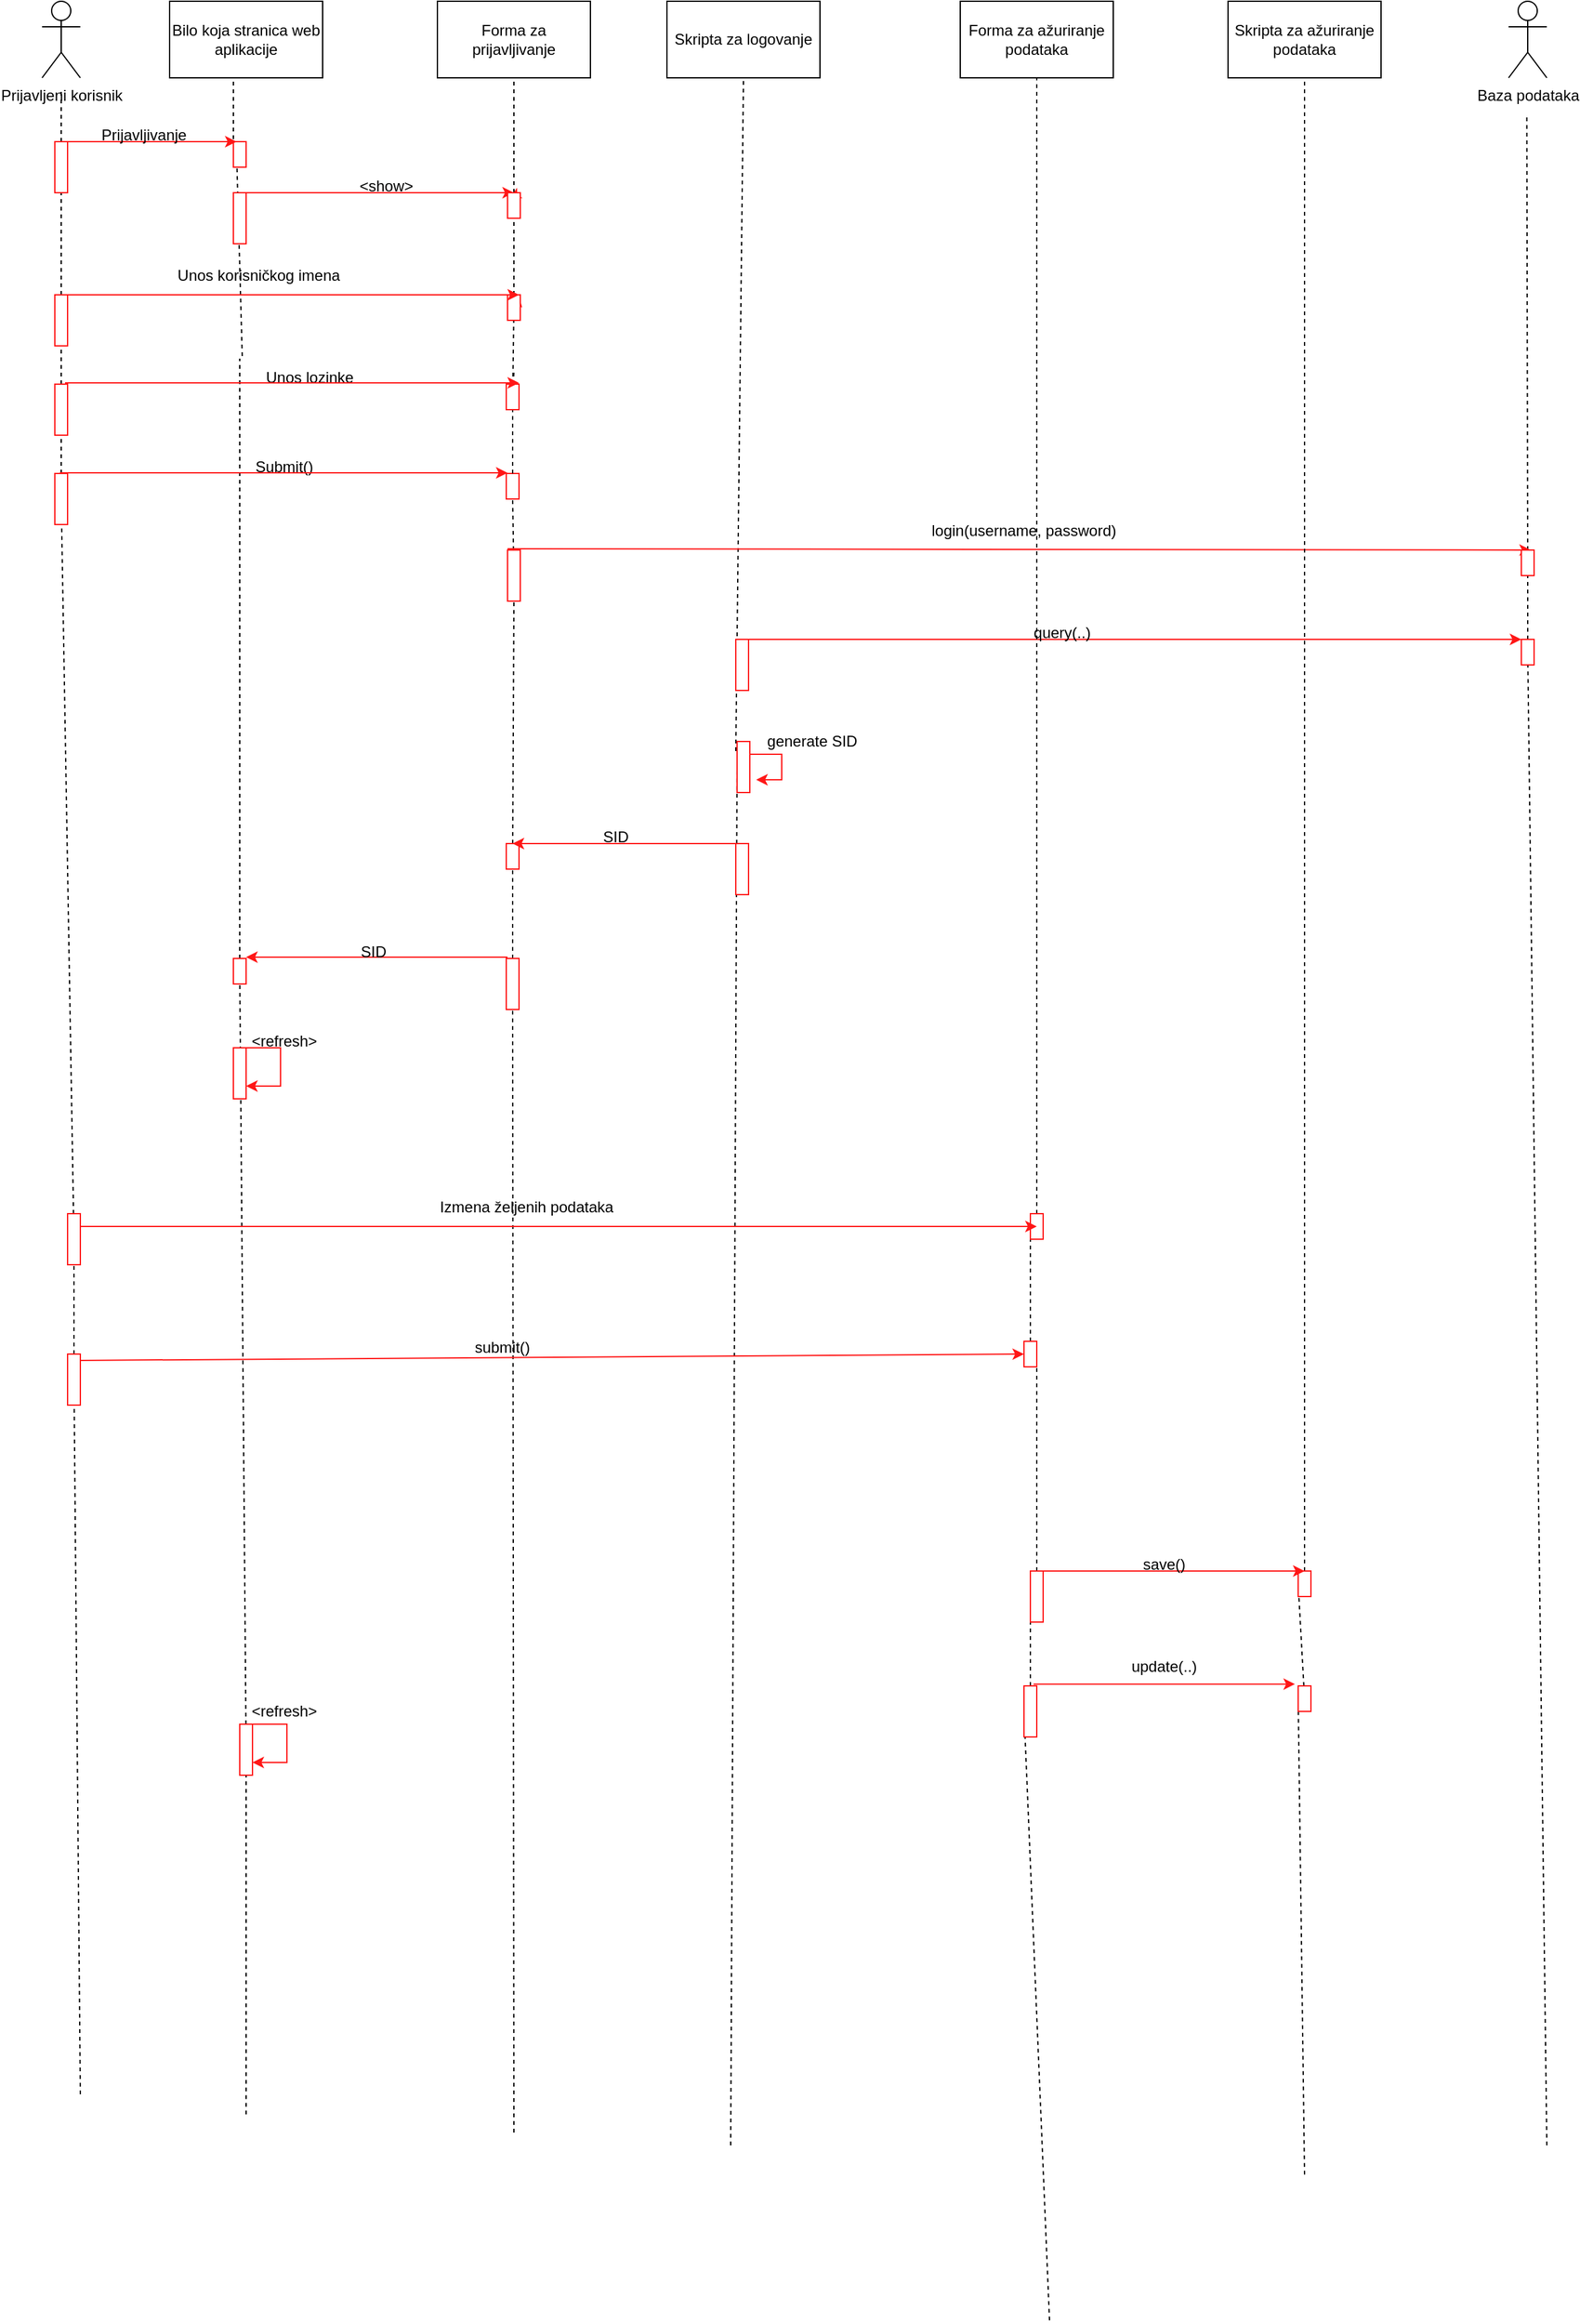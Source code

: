 <mxfile version="22.1.3" type="device" pages="2">
  <diagram name="Page-1" id="8OjxHoiy13hl8W42oV4d">
    <mxGraphModel dx="3330" dy="1280" grid="1" gridSize="10" guides="1" tooltips="1" connect="1" arrows="1" fold="1" page="1" pageScale="1" pageWidth="827" pageHeight="1169" math="0" shadow="0">
      <root>
        <mxCell id="0" />
        <mxCell id="1" parent="0" />
        <mxCell id="h7-JMp7rUtSv94RqNVS6-1" value="Prijavljeni korisnik&lt;br&gt;" style="shape=umlActor;verticalLabelPosition=bottom;verticalAlign=top;html=1;outlineConnect=0;" parent="1" vertex="1">
          <mxGeometry x="850" y="40" width="30" height="60" as="geometry" />
        </mxCell>
        <mxCell id="_oATwqAIxqEpcUHxz-gz-1" value="Bilo koja stranica web aplikacije" style="rounded=0;whiteSpace=wrap;html=1;" parent="1" vertex="1">
          <mxGeometry x="950" y="40" width="120" height="60" as="geometry" />
        </mxCell>
        <mxCell id="_oATwqAIxqEpcUHxz-gz-2" value="Forma za prijavljivanje" style="rounded=0;whiteSpace=wrap;html=1;" parent="1" vertex="1">
          <mxGeometry x="1160" y="40" width="120" height="60" as="geometry" />
        </mxCell>
        <mxCell id="_oATwqAIxqEpcUHxz-gz-3" value="Skripta za logovanje&lt;br&gt;" style="rounded=0;whiteSpace=wrap;html=1;" parent="1" vertex="1">
          <mxGeometry x="1340" y="40" width="120" height="60" as="geometry" />
        </mxCell>
        <mxCell id="_oATwqAIxqEpcUHxz-gz-4" value="Baza podataka" style="shape=umlActor;verticalLabelPosition=bottom;verticalAlign=top;html=1;outlineConnect=0;shadow=0;" parent="1" vertex="1">
          <mxGeometry x="2000" y="40" width="30" height="60" as="geometry" />
        </mxCell>
        <mxCell id="_oATwqAIxqEpcUHxz-gz-5" value="" style="endArrow=none;dashed=1;html=1;rounded=0;" parent="1" source="_oATwqAIxqEpcUHxz-gz-10" edge="1">
          <mxGeometry width="50" height="50" relative="1" as="geometry">
            <mxPoint x="860" y="1071" as="sourcePoint" />
            <mxPoint x="865" y="110" as="targetPoint" />
          </mxGeometry>
        </mxCell>
        <mxCell id="_oATwqAIxqEpcUHxz-gz-6" value="" style="endArrow=none;dashed=1;html=1;rounded=0;entryX=0.417;entryY=1;entryDx=0;entryDy=0;entryPerimeter=0;exitX=0.5;exitY=1;exitDx=0;exitDy=0;" parent="1" source="_oATwqAIxqEpcUHxz-gz-21" target="_oATwqAIxqEpcUHxz-gz-1" edge="1">
          <mxGeometry width="50" height="50" relative="1" as="geometry">
            <mxPoint x="1000" y="1062" as="sourcePoint" />
            <mxPoint x="1240" y="200" as="targetPoint" />
          </mxGeometry>
        </mxCell>
        <mxCell id="_oATwqAIxqEpcUHxz-gz-7" value="" style="endArrow=none;dashed=1;html=1;rounded=0;entryX=0.5;entryY=1;entryDx=0;entryDy=0;" parent="1" source="piYtrcWUBoW7gZghlnNr-17" target="_oATwqAIxqEpcUHxz-gz-2" edge="1">
          <mxGeometry width="50" height="50" relative="1" as="geometry">
            <mxPoint x="1220" y="1054" as="sourcePoint" />
            <mxPoint x="1240" y="180" as="targetPoint" />
          </mxGeometry>
        </mxCell>
        <mxCell id="_oATwqAIxqEpcUHxz-gz-8" value="" style="endArrow=none;dashed=1;html=1;rounded=0;exitX=0;exitY=0.75;exitDx=0;exitDy=0;" parent="1" edge="1" source="piYtrcWUBoW7gZghlnNr-38">
          <mxGeometry width="50" height="50" relative="1" as="geometry">
            <mxPoint x="1990.0" y="478.451" as="sourcePoint" />
            <mxPoint x="1400" y="102" as="targetPoint" />
          </mxGeometry>
        </mxCell>
        <mxCell id="_oATwqAIxqEpcUHxz-gz-9" value="" style="endArrow=none;dashed=1;html=1;rounded=0;" parent="1" edge="1" source="piYtrcWUBoW7gZghlnNr-23">
          <mxGeometry width="50" height="50" relative="1" as="geometry">
            <mxPoint x="2014.29" y="1082" as="sourcePoint" />
            <mxPoint x="2014.29" y="130" as="targetPoint" />
          </mxGeometry>
        </mxCell>
        <mxCell id="_oATwqAIxqEpcUHxz-gz-11" value="" style="endArrow=none;dashed=1;html=1;rounded=0;" parent="1" source="_oATwqAIxqEpcUHxz-gz-12" target="_oATwqAIxqEpcUHxz-gz-10" edge="1">
          <mxGeometry width="50" height="50" relative="1" as="geometry">
            <mxPoint x="860" y="1071" as="sourcePoint" />
            <mxPoint x="860" y="120" as="targetPoint" />
          </mxGeometry>
        </mxCell>
        <mxCell id="_oATwqAIxqEpcUHxz-gz-10" value="" style="rounded=0;whiteSpace=wrap;html=1;direction=south;strokeColor=#FF1717;" parent="1" vertex="1">
          <mxGeometry x="860" y="150" width="10" height="40" as="geometry" />
        </mxCell>
        <mxCell id="_oATwqAIxqEpcUHxz-gz-13" value="" style="endArrow=none;dashed=1;html=1;rounded=0;" parent="1" source="_oATwqAIxqEpcUHxz-gz-14" target="_oATwqAIxqEpcUHxz-gz-12" edge="1">
          <mxGeometry width="50" height="50" relative="1" as="geometry">
            <mxPoint x="860" y="1071" as="sourcePoint" />
            <mxPoint x="865" y="190" as="targetPoint" />
          </mxGeometry>
        </mxCell>
        <mxCell id="_oATwqAIxqEpcUHxz-gz-12" value="" style="rounded=0;whiteSpace=wrap;html=1;direction=south;strokeColor=#FF1717;" parent="1" vertex="1">
          <mxGeometry x="860" y="270" width="10" height="40" as="geometry" />
        </mxCell>
        <mxCell id="_oATwqAIxqEpcUHxz-gz-15" value="" style="endArrow=none;dashed=1;html=1;rounded=0;" parent="1" source="_oATwqAIxqEpcUHxz-gz-16" target="_oATwqAIxqEpcUHxz-gz-14" edge="1">
          <mxGeometry width="50" height="50" relative="1" as="geometry">
            <mxPoint x="860" y="1071" as="sourcePoint" />
            <mxPoint x="865" y="290" as="targetPoint" />
          </mxGeometry>
        </mxCell>
        <mxCell id="_oATwqAIxqEpcUHxz-gz-14" value="" style="rounded=0;whiteSpace=wrap;html=1;direction=south;strokeColor=#FF1717;" parent="1" vertex="1">
          <mxGeometry x="860" y="340" width="10" height="40" as="geometry" />
        </mxCell>
        <mxCell id="_oATwqAIxqEpcUHxz-gz-17" value="" style="endArrow=none;dashed=1;html=1;rounded=0;" parent="1" target="_oATwqAIxqEpcUHxz-gz-16" edge="1" source="piYtrcWUBoW7gZghlnNr-183">
          <mxGeometry width="50" height="50" relative="1" as="geometry">
            <mxPoint x="880" y="1680" as="sourcePoint" />
            <mxPoint x="865" y="370" as="targetPoint" />
          </mxGeometry>
        </mxCell>
        <mxCell id="_oATwqAIxqEpcUHxz-gz-16" value="" style="rounded=0;whiteSpace=wrap;html=1;direction=south;strokeColor=#FF1717;" parent="1" vertex="1">
          <mxGeometry x="860" y="410" width="10" height="40" as="geometry" />
        </mxCell>
        <mxCell id="_oATwqAIxqEpcUHxz-gz-22" value="" style="endArrow=none;dashed=1;html=1;rounded=0;entryX=0.417;entryY=1;entryDx=0;entryDy=0;entryPerimeter=0;exitX=0.058;exitY=-0.067;exitDx=0;exitDy=0;exitPerimeter=0;" parent="1" edge="1" source="_oATwqAIxqEpcUHxz-gz-41">
          <mxGeometry width="50" height="50" relative="1" as="geometry">
            <mxPoint x="1007.5" y="320" as="sourcePoint" />
            <mxPoint x="1002.5" y="158.34" as="targetPoint" />
          </mxGeometry>
        </mxCell>
        <mxCell id="_oATwqAIxqEpcUHxz-gz-21" value="" style="rounded=0;whiteSpace=wrap;html=1;direction=south;strokeColor=#FF1717;" parent="1" vertex="1">
          <mxGeometry x="1000" y="150" width="10" height="20" as="geometry" />
        </mxCell>
        <mxCell id="_oATwqAIxqEpcUHxz-gz-27" value="" style="endArrow=classic;html=1;rounded=0;exitX=0;exitY=0;exitDx=0;exitDy=0;entryX=0;entryY=0.75;entryDx=0;entryDy=0;strokeColor=#FF1717;" parent="1" source="_oATwqAIxqEpcUHxz-gz-10" target="_oATwqAIxqEpcUHxz-gz-21" edge="1">
          <mxGeometry width="50" height="50" relative="1" as="geometry">
            <mxPoint x="1070" y="250" as="sourcePoint" />
            <mxPoint x="1120" y="200" as="targetPoint" />
          </mxGeometry>
        </mxCell>
        <mxCell id="_oATwqAIxqEpcUHxz-gz-29" value="" style="endArrow=classic;html=1;rounded=0;exitX=0;exitY=0;exitDx=0;exitDy=0;entryX=0;entryY=0.5;entryDx=0;entryDy=0;strokeColor=#FF1717;" parent="1" edge="1" source="piYtrcWUBoW7gZghlnNr-17">
          <mxGeometry width="50" height="50" relative="1" as="geometry">
            <mxPoint x="860" y="194.5" as="sourcePoint" />
            <mxPoint x="1216.5" y="194.5" as="targetPoint" />
          </mxGeometry>
        </mxCell>
        <mxCell id="_oATwqAIxqEpcUHxz-gz-32" value="" style="endArrow=none;dashed=1;html=1;rounded=0;" parent="1" edge="1" source="piYtrcWUBoW7gZghlnNr-51">
          <mxGeometry width="50" height="50" relative="1" as="geometry">
            <mxPoint x="1005" y="910" as="sourcePoint" />
            <mxPoint x="1005" y="320" as="targetPoint" />
          </mxGeometry>
        </mxCell>
        <mxCell id="_oATwqAIxqEpcUHxz-gz-35" value="Prijavljivanje&lt;br&gt;" style="text;html=1;strokeColor=none;fillColor=none;align=center;verticalAlign=middle;whiteSpace=wrap;rounded=0;" parent="1" vertex="1">
          <mxGeometry x="900" y="130" width="60" height="30" as="geometry" />
        </mxCell>
        <mxCell id="_oATwqAIxqEpcUHxz-gz-40" value="Unos korisničkog imena" style="text;html=1;strokeColor=none;fillColor=none;align=center;verticalAlign=middle;whiteSpace=wrap;rounded=0;" parent="1" vertex="1">
          <mxGeometry x="950" y="240" width="140" height="30" as="geometry" />
        </mxCell>
        <mxCell id="_oATwqAIxqEpcUHxz-gz-41" value="Unos lozinke&lt;br&gt;" style="text;html=1;strokeColor=none;fillColor=none;align=center;verticalAlign=middle;whiteSpace=wrap;rounded=0;" parent="1" vertex="1">
          <mxGeometry x="1000" y="320" width="120" height="30" as="geometry" />
        </mxCell>
        <mxCell id="_oATwqAIxqEpcUHxz-gz-42" value="" style="endArrow=none;dashed=1;html=1;rounded=0;" parent="1" source="_oATwqAIxqEpcUHxz-gz-31" edge="1">
          <mxGeometry width="50" height="50" relative="1" as="geometry">
            <mxPoint x="1220" y="1054" as="sourcePoint" />
            <mxPoint x="1220" y="330" as="targetPoint" />
          </mxGeometry>
        </mxCell>
        <mxCell id="_oATwqAIxqEpcUHxz-gz-43" value="" style="endArrow=none;dashed=1;html=1;rounded=0;entryX=1;entryY=0.5;entryDx=0;entryDy=0;" parent="1" target="_oATwqAIxqEpcUHxz-gz-33" edge="1" source="piYtrcWUBoW7gZghlnNr-21">
          <mxGeometry width="50" height="50" relative="1" as="geometry">
            <mxPoint x="1220" y="1054" as="sourcePoint" />
            <mxPoint x="1215" y="320" as="targetPoint" />
          </mxGeometry>
        </mxCell>
        <mxCell id="_oATwqAIxqEpcUHxz-gz-33" value="" style="rounded=0;whiteSpace=wrap;html=1;direction=south;strokeColor=#FF1717;" parent="1" vertex="1">
          <mxGeometry x="1214" y="410" width="10" height="20" as="geometry" />
        </mxCell>
        <mxCell id="_oATwqAIxqEpcUHxz-gz-44" value="Submit()" style="text;html=1;strokeColor=none;fillColor=none;align=center;verticalAlign=middle;whiteSpace=wrap;rounded=0;" parent="1" vertex="1">
          <mxGeometry x="1010" y="390" width="60" height="30" as="geometry" />
        </mxCell>
        <mxCell id="piYtrcWUBoW7gZghlnNr-3" value="" style="endArrow=classic;html=1;rounded=0;exitX=0;exitY=0;exitDx=0;exitDy=0;entryX=0;entryY=0.75;entryDx=0;entryDy=0;strokeColor=#FF1717;" edge="1" parent="1">
          <mxGeometry width="50" height="50" relative="1" as="geometry">
            <mxPoint x="864" y="409.5" as="sourcePoint" />
            <mxPoint x="1215" y="409.5" as="targetPoint" />
          </mxGeometry>
        </mxCell>
        <mxCell id="piYtrcWUBoW7gZghlnNr-4" value="" style="endArrow=none;dashed=1;html=1;rounded=0;" edge="1" parent="1" source="_oATwqAIxqEpcUHxz-gz-33" target="_oATwqAIxqEpcUHxz-gz-31">
          <mxGeometry width="50" height="50" relative="1" as="geometry">
            <mxPoint x="1219" y="410" as="sourcePoint" />
            <mxPoint x="1220" y="330" as="targetPoint" />
          </mxGeometry>
        </mxCell>
        <mxCell id="_oATwqAIxqEpcUHxz-gz-31" value="" style="rounded=0;whiteSpace=wrap;html=1;direction=south;strokeColor=#FF1717;" parent="1" vertex="1">
          <mxGeometry x="1214" y="340" width="10" height="20" as="geometry" />
        </mxCell>
        <mxCell id="piYtrcWUBoW7gZghlnNr-8" value="" style="endArrow=none;dashed=1;html=1;rounded=0;" edge="1" parent="1" source="_oATwqAIxqEpcUHxz-gz-31">
          <mxGeometry width="50" height="50" relative="1" as="geometry">
            <mxPoint x="1219" y="340" as="sourcePoint" />
            <mxPoint x="1220" y="280" as="targetPoint" />
          </mxGeometry>
        </mxCell>
        <mxCell id="piYtrcWUBoW7gZghlnNr-10" value="" style="endArrow=classic;html=1;rounded=0;exitX=0;exitY=0.75;exitDx=0;exitDy=0;entryX=0;entryY=0.5;entryDx=0;entryDy=0;strokeColor=#FF1717;" edge="1" parent="1" source="_oATwqAIxqEpcUHxz-gz-23">
          <mxGeometry width="50" height="50" relative="1" as="geometry">
            <mxPoint x="870.5" y="280" as="sourcePoint" />
            <mxPoint x="1226.5" y="280" as="targetPoint" />
          </mxGeometry>
        </mxCell>
        <mxCell id="_oATwqAIxqEpcUHxz-gz-23" value="" style="rounded=0;whiteSpace=wrap;html=1;direction=south;strokeColor=#FF1717;" parent="1" vertex="1">
          <mxGeometry x="1215" y="270" width="10" height="20" as="geometry" />
        </mxCell>
        <mxCell id="piYtrcWUBoW7gZghlnNr-12" value="" style="endArrow=classic;html=1;rounded=0;exitX=0;exitY=0.75;exitDx=0;exitDy=0;entryX=0;entryY=0.5;entryDx=0;entryDy=0;strokeColor=#FF1717;" edge="1" parent="1">
          <mxGeometry width="50" height="50" relative="1" as="geometry">
            <mxPoint x="868" y="339" as="sourcePoint" />
            <mxPoint x="1224" y="339" as="targetPoint" />
          </mxGeometry>
        </mxCell>
        <mxCell id="piYtrcWUBoW7gZghlnNr-16" value="" style="rounded=0;whiteSpace=wrap;html=1;direction=south;strokeColor=#FF1717;" vertex="1" parent="1">
          <mxGeometry x="1000" y="190" width="10" height="40" as="geometry" />
        </mxCell>
        <mxCell id="piYtrcWUBoW7gZghlnNr-18" value="" style="endArrow=none;dashed=1;html=1;rounded=0;" edge="1" parent="1" source="_oATwqAIxqEpcUHxz-gz-23">
          <mxGeometry width="50" height="50" relative="1" as="geometry">
            <mxPoint x="1220" y="270" as="sourcePoint" />
            <mxPoint x="1220" y="205" as="targetPoint" />
          </mxGeometry>
        </mxCell>
        <mxCell id="piYtrcWUBoW7gZghlnNr-19" value="" style="endArrow=classic;html=1;rounded=0;exitX=0;exitY=0.75;exitDx=0;exitDy=0;entryX=0;entryY=0.5;entryDx=0;entryDy=0;strokeColor=#FF1717;" edge="1" parent="1">
          <mxGeometry width="50" height="50" relative="1" as="geometry">
            <mxPoint x="867.5" y="270" as="sourcePoint" />
            <mxPoint x="1224" y="270" as="targetPoint" />
          </mxGeometry>
        </mxCell>
        <mxCell id="piYtrcWUBoW7gZghlnNr-20" value="&amp;lt;show&amp;gt;" style="text;html=1;strokeColor=none;fillColor=none;align=center;verticalAlign=middle;whiteSpace=wrap;rounded=0;" vertex="1" parent="1">
          <mxGeometry x="1090" y="170" width="60" height="30" as="geometry" />
        </mxCell>
        <mxCell id="piYtrcWUBoW7gZghlnNr-22" value="" style="endArrow=none;dashed=1;html=1;rounded=0;entryX=1;entryY=0.5;entryDx=0;entryDy=0;" edge="1" parent="1" source="piYtrcWUBoW7gZghlnNr-41" target="piYtrcWUBoW7gZghlnNr-21">
          <mxGeometry width="50" height="50" relative="1" as="geometry">
            <mxPoint x="1220" y="1054" as="sourcePoint" />
            <mxPoint x="1219" y="430" as="targetPoint" />
          </mxGeometry>
        </mxCell>
        <mxCell id="piYtrcWUBoW7gZghlnNr-21" value="" style="rounded=0;whiteSpace=wrap;html=1;direction=south;strokeColor=#FF1717;" vertex="1" parent="1">
          <mxGeometry x="1215" y="470" width="10" height="40" as="geometry" />
        </mxCell>
        <mxCell id="piYtrcWUBoW7gZghlnNr-26" value="" style="endArrow=classic;html=1;rounded=0;exitX=0;exitY=0;exitDx=0;exitDy=0;entryX=0;entryY=0.5;entryDx=0;entryDy=0;strokeColor=#FF1717;" edge="1" parent="1" source="piYtrcWUBoW7gZghlnNr-16" target="piYtrcWUBoW7gZghlnNr-17">
          <mxGeometry width="50" height="50" relative="1" as="geometry">
            <mxPoint x="1010" y="190" as="sourcePoint" />
            <mxPoint x="1216.5" y="194.5" as="targetPoint" />
          </mxGeometry>
        </mxCell>
        <mxCell id="piYtrcWUBoW7gZghlnNr-17" value="" style="rounded=0;whiteSpace=wrap;html=1;direction=south;strokeColor=#FF1717;" vertex="1" parent="1">
          <mxGeometry x="1215" y="190" width="10" height="20" as="geometry" />
        </mxCell>
        <mxCell id="piYtrcWUBoW7gZghlnNr-27" value="" style="endArrow=classic;html=1;rounded=0;exitX=0;exitY=0;exitDx=0;exitDy=0;strokeColor=#FF1717;entryX=0;entryY=0.25;entryDx=0;entryDy=0;" edge="1" parent="1" target="piYtrcWUBoW7gZghlnNr-23">
          <mxGeometry width="50" height="50" relative="1" as="geometry">
            <mxPoint x="1215" y="469" as="sourcePoint" />
            <mxPoint x="1400" y="469" as="targetPoint" />
          </mxGeometry>
        </mxCell>
        <mxCell id="piYtrcWUBoW7gZghlnNr-28" value="login(username, password)" style="text;html=1;strokeColor=none;fillColor=none;align=center;verticalAlign=middle;whiteSpace=wrap;rounded=0;" vertex="1" parent="1">
          <mxGeometry x="1530" y="440" width="180" height="30" as="geometry" />
        </mxCell>
        <mxCell id="piYtrcWUBoW7gZghlnNr-29" value="" style="rounded=0;whiteSpace=wrap;html=1;direction=south;strokeColor=#FF1717;" vertex="1" parent="1">
          <mxGeometry x="1394" y="540" width="10" height="40" as="geometry" />
        </mxCell>
        <mxCell id="piYtrcWUBoW7gZghlnNr-31" value="" style="endArrow=classic;html=1;rounded=0;entryX=0;entryY=1;entryDx=0;entryDy=0;strokeColor=#FF1717;exitX=0;exitY=0.5;exitDx=0;exitDy=0;" edge="1" parent="1" source="piYtrcWUBoW7gZghlnNr-29" target="piYtrcWUBoW7gZghlnNr-30">
          <mxGeometry width="50" height="50" relative="1" as="geometry">
            <mxPoint x="1410" y="540" as="sourcePoint" />
            <mxPoint x="1570" y="540" as="targetPoint" />
          </mxGeometry>
        </mxCell>
        <mxCell id="piYtrcWUBoW7gZghlnNr-32" value="query(..)" style="text;html=1;strokeColor=none;fillColor=none;align=center;verticalAlign=middle;whiteSpace=wrap;rounded=0;" vertex="1" parent="1">
          <mxGeometry x="1620" y="520" width="60" height="30" as="geometry" />
        </mxCell>
        <mxCell id="piYtrcWUBoW7gZghlnNr-34" value="" style="endArrow=none;dashed=1;html=1;rounded=0;entryX=0.5;entryY=1;entryDx=0;entryDy=0;" edge="1" parent="1" target="piYtrcWUBoW7gZghlnNr-33">
          <mxGeometry width="50" height="50" relative="1" as="geometry">
            <mxPoint x="1390" y="1720" as="sourcePoint" />
            <mxPoint x="1395" y="480" as="targetPoint" />
            <Array as="points" />
          </mxGeometry>
        </mxCell>
        <mxCell id="piYtrcWUBoW7gZghlnNr-36" style="edgeStyle=orthogonalEdgeStyle;rounded=0;orthogonalLoop=1;jettySize=auto;html=1;exitX=0.25;exitY=0;exitDx=0;exitDy=0;strokeColor=#FF1717;" edge="1" parent="1" source="piYtrcWUBoW7gZghlnNr-33">
          <mxGeometry relative="1" as="geometry">
            <mxPoint x="1410" y="650" as="targetPoint" />
            <Array as="points">
              <mxPoint x="1430" y="630" />
              <mxPoint x="1430" y="650" />
            </Array>
          </mxGeometry>
        </mxCell>
        <mxCell id="piYtrcWUBoW7gZghlnNr-33" value="" style="rounded=0;whiteSpace=wrap;html=1;direction=south;strokeColor=#FF1717;" vertex="1" parent="1">
          <mxGeometry x="1395" y="620" width="10" height="40" as="geometry" />
        </mxCell>
        <mxCell id="piYtrcWUBoW7gZghlnNr-38" value="generate SID" style="text;html=1;strokeColor=none;fillColor=none;align=center;verticalAlign=middle;whiteSpace=wrap;rounded=0;" vertex="1" parent="1">
          <mxGeometry x="1394" y="605" width="120" height="30" as="geometry" />
        </mxCell>
        <mxCell id="piYtrcWUBoW7gZghlnNr-39" value="" style="rounded=0;whiteSpace=wrap;html=1;direction=south;strokeColor=#FF1717;" vertex="1" parent="1">
          <mxGeometry x="1394" y="700" width="10" height="40" as="geometry" />
        </mxCell>
        <mxCell id="piYtrcWUBoW7gZghlnNr-42" value="" style="endArrow=none;dashed=1;html=1;rounded=0;entryX=1;entryY=0.5;entryDx=0;entryDy=0;" edge="1" parent="1" source="piYtrcWUBoW7gZghlnNr-49" target="piYtrcWUBoW7gZghlnNr-41">
          <mxGeometry width="50" height="50" relative="1" as="geometry">
            <mxPoint x="1220" y="1054" as="sourcePoint" />
            <mxPoint x="1220" y="510" as="targetPoint" />
          </mxGeometry>
        </mxCell>
        <mxCell id="piYtrcWUBoW7gZghlnNr-41" value="" style="rounded=0;whiteSpace=wrap;html=1;direction=south;strokeColor=#FF1717;" vertex="1" parent="1">
          <mxGeometry x="1214" y="700" width="10" height="20" as="geometry" />
        </mxCell>
        <mxCell id="piYtrcWUBoW7gZghlnNr-43" value="" style="endArrow=classic;html=1;rounded=0;strokeColor=#FF1717;exitX=0;exitY=0.75;exitDx=0;exitDy=0;entryX=0;entryY=0.5;entryDx=0;entryDy=0;" edge="1" parent="1" source="piYtrcWUBoW7gZghlnNr-39" target="piYtrcWUBoW7gZghlnNr-41">
          <mxGeometry width="50" height="50" relative="1" as="geometry">
            <mxPoint x="1380" y="700" as="sourcePoint" />
            <mxPoint x="1230" y="700" as="targetPoint" />
            <Array as="points" />
          </mxGeometry>
        </mxCell>
        <mxCell id="piYtrcWUBoW7gZghlnNr-48" value="SID" style="text;html=1;strokeColor=none;fillColor=none;align=center;verticalAlign=middle;whiteSpace=wrap;rounded=0;" vertex="1" parent="1">
          <mxGeometry x="1270" y="680" width="60" height="30" as="geometry" />
        </mxCell>
        <mxCell id="piYtrcWUBoW7gZghlnNr-50" value="" style="endArrow=none;dashed=1;html=1;rounded=0;entryX=1;entryY=0.5;entryDx=0;entryDy=0;" edge="1" parent="1" target="piYtrcWUBoW7gZghlnNr-49">
          <mxGeometry width="50" height="50" relative="1" as="geometry">
            <mxPoint x="1220" y="1710" as="sourcePoint" />
            <mxPoint x="1219" y="720" as="targetPoint" />
          </mxGeometry>
        </mxCell>
        <mxCell id="piYtrcWUBoW7gZghlnNr-49" value="" style="rounded=0;whiteSpace=wrap;html=1;direction=south;strokeColor=#FF1717;" vertex="1" parent="1">
          <mxGeometry x="1214" y="790" width="10" height="40" as="geometry" />
        </mxCell>
        <mxCell id="piYtrcWUBoW7gZghlnNr-52" value="" style="endArrow=none;dashed=1;html=1;rounded=0;" edge="1" parent="1" source="piYtrcWUBoW7gZghlnNr-210" target="piYtrcWUBoW7gZghlnNr-51">
          <mxGeometry width="50" height="50" relative="1" as="geometry">
            <mxPoint x="1010" y="1695.714" as="sourcePoint" />
            <mxPoint x="1005" y="320" as="targetPoint" />
          </mxGeometry>
        </mxCell>
        <mxCell id="piYtrcWUBoW7gZghlnNr-51" value="" style="rounded=0;whiteSpace=wrap;html=1;direction=south;strokeColor=#FF1717;" vertex="1" parent="1">
          <mxGeometry x="1000" y="790" width="10" height="20" as="geometry" />
        </mxCell>
        <mxCell id="piYtrcWUBoW7gZghlnNr-53" value="" style="endArrow=classic;html=1;rounded=0;strokeColor=#FF1717;exitX=0;exitY=0.75;exitDx=0;exitDy=0;" edge="1" parent="1">
          <mxGeometry width="50" height="50" relative="1" as="geometry">
            <mxPoint x="1215" y="789" as="sourcePoint" />
            <mxPoint x="1010" y="789" as="targetPoint" />
            <Array as="points" />
          </mxGeometry>
        </mxCell>
        <mxCell id="piYtrcWUBoW7gZghlnNr-54" value="SID" style="text;html=1;strokeColor=none;fillColor=none;align=center;verticalAlign=middle;whiteSpace=wrap;rounded=0;" vertex="1" parent="1">
          <mxGeometry x="1080" y="770" width="60" height="30" as="geometry" />
        </mxCell>
        <mxCell id="piYtrcWUBoW7gZghlnNr-55" value="" style="rounded=0;whiteSpace=wrap;html=1;direction=south;strokeColor=#FF1717;" vertex="1" parent="1">
          <mxGeometry x="1000" y="860" width="10" height="40" as="geometry" />
        </mxCell>
        <mxCell id="piYtrcWUBoW7gZghlnNr-57" style="edgeStyle=orthogonalEdgeStyle;rounded=0;orthogonalLoop=1;jettySize=auto;html=1;strokeColor=#FF1717;" edge="1" parent="1">
          <mxGeometry relative="1" as="geometry">
            <mxPoint x="1015" y="1420" as="targetPoint" />
            <mxPoint x="1015" y="1390" as="sourcePoint" />
            <Array as="points">
              <mxPoint x="1017" y="1390" />
              <mxPoint x="1042" y="1390" />
              <mxPoint x="1042" y="1420" />
            </Array>
          </mxGeometry>
        </mxCell>
        <mxCell id="piYtrcWUBoW7gZghlnNr-58" value="&amp;lt;refresh&amp;gt;" style="text;html=1;strokeColor=none;fillColor=none;align=center;verticalAlign=middle;whiteSpace=wrap;rounded=0;" vertex="1" parent="1">
          <mxGeometry x="1010" y="840" width="60" height="30" as="geometry" />
        </mxCell>
        <mxCell id="piYtrcWUBoW7gZghlnNr-177" value="" style="endArrow=none;dashed=1;html=1;rounded=0;" edge="1" parent="1" source="piYtrcWUBoW7gZghlnNr-30" target="piYtrcWUBoW7gZghlnNr-23">
          <mxGeometry width="50" height="50" relative="1" as="geometry">
            <mxPoint x="2014.29" y="1082" as="sourcePoint" />
            <mxPoint x="2014.29" y="130" as="targetPoint" />
          </mxGeometry>
        </mxCell>
        <mxCell id="piYtrcWUBoW7gZghlnNr-23" value="" style="rounded=0;whiteSpace=wrap;html=1;direction=south;strokeColor=#FF1717;" vertex="1" parent="1">
          <mxGeometry x="2010" y="470" width="10" height="20" as="geometry" />
        </mxCell>
        <mxCell id="piYtrcWUBoW7gZghlnNr-178" value="" style="endArrow=none;dashed=1;html=1;rounded=0;" edge="1" parent="1" target="piYtrcWUBoW7gZghlnNr-30">
          <mxGeometry width="50" height="50" relative="1" as="geometry">
            <mxPoint x="2030" y="1720" as="sourcePoint" />
            <mxPoint x="2015" y="490" as="targetPoint" />
          </mxGeometry>
        </mxCell>
        <mxCell id="piYtrcWUBoW7gZghlnNr-30" value="" style="rounded=0;whiteSpace=wrap;html=1;direction=south;strokeColor=#FF1717;" vertex="1" parent="1">
          <mxGeometry x="2010" y="540" width="10" height="20" as="geometry" />
        </mxCell>
        <mxCell id="piYtrcWUBoW7gZghlnNr-179" value="Forma za ažuriranje podataka" style="rounded=0;whiteSpace=wrap;html=1;" vertex="1" parent="1">
          <mxGeometry x="1570" y="40" width="120" height="60" as="geometry" />
        </mxCell>
        <mxCell id="piYtrcWUBoW7gZghlnNr-180" value="Skripta za ažuriranje podataka" style="rounded=0;whiteSpace=wrap;html=1;" vertex="1" parent="1">
          <mxGeometry x="1780" y="40" width="120" height="60" as="geometry" />
        </mxCell>
        <mxCell id="piYtrcWUBoW7gZghlnNr-181" value="" style="endArrow=none;dashed=1;html=1;rounded=0;entryX=0.5;entryY=1;entryDx=0;entryDy=0;" edge="1" parent="1" source="piYtrcWUBoW7gZghlnNr-185" target="piYtrcWUBoW7gZghlnNr-179">
          <mxGeometry width="50" height="50" relative="1" as="geometry">
            <mxPoint x="1640" y="1857.143" as="sourcePoint" />
            <mxPoint x="1470" y="230" as="targetPoint" />
          </mxGeometry>
        </mxCell>
        <mxCell id="piYtrcWUBoW7gZghlnNr-182" value="" style="endArrow=none;dashed=1;html=1;rounded=0;entryX=0.5;entryY=1;entryDx=0;entryDy=0;" edge="1" parent="1" source="piYtrcWUBoW7gZghlnNr-198" target="piYtrcWUBoW7gZghlnNr-180">
          <mxGeometry width="50" height="50" relative="1" as="geometry">
            <mxPoint x="1840" y="1742.857" as="sourcePoint" />
            <mxPoint x="1470" y="200" as="targetPoint" />
          </mxGeometry>
        </mxCell>
        <mxCell id="piYtrcWUBoW7gZghlnNr-184" value="" style="endArrow=none;dashed=1;html=1;rounded=0;" edge="1" parent="1" source="piYtrcWUBoW7gZghlnNr-189" target="piYtrcWUBoW7gZghlnNr-183">
          <mxGeometry width="50" height="50" relative="1" as="geometry">
            <mxPoint x="880" y="1680" as="sourcePoint" />
            <mxPoint x="865" y="450" as="targetPoint" />
          </mxGeometry>
        </mxCell>
        <mxCell id="piYtrcWUBoW7gZghlnNr-183" value="" style="rounded=0;whiteSpace=wrap;html=1;direction=south;strokeColor=#FF1717;" vertex="1" parent="1">
          <mxGeometry x="870" y="990" width="10" height="40" as="geometry" />
        </mxCell>
        <mxCell id="piYtrcWUBoW7gZghlnNr-186" value="" style="endArrow=none;dashed=1;html=1;rounded=0;entryX=0.5;entryY=1;entryDx=0;entryDy=0;" edge="1" parent="1" source="piYtrcWUBoW7gZghlnNr-191" target="piYtrcWUBoW7gZghlnNr-185">
          <mxGeometry width="50" height="50" relative="1" as="geometry">
            <mxPoint x="1640" y="1857.143" as="sourcePoint" />
            <mxPoint x="1630" y="100" as="targetPoint" />
          </mxGeometry>
        </mxCell>
        <mxCell id="piYtrcWUBoW7gZghlnNr-185" value="" style="rounded=0;whiteSpace=wrap;html=1;direction=south;strokeColor=#FF1717;" vertex="1" parent="1">
          <mxGeometry x="1625" y="990" width="10" height="20" as="geometry" />
        </mxCell>
        <mxCell id="piYtrcWUBoW7gZghlnNr-187" value="" style="endArrow=classic;html=1;rounded=0;exitX=0.25;exitY=0;exitDx=0;exitDy=0;strokeColor=#FF1717;" edge="1" parent="1" source="piYtrcWUBoW7gZghlnNr-183">
          <mxGeometry width="50" height="50" relative="1" as="geometry">
            <mxPoint x="1350" y="1130" as="sourcePoint" />
            <mxPoint x="1630" y="1000" as="targetPoint" />
          </mxGeometry>
        </mxCell>
        <mxCell id="piYtrcWUBoW7gZghlnNr-188" value="Izmena željenih podataka" style="text;html=1;strokeColor=none;fillColor=none;align=center;verticalAlign=middle;whiteSpace=wrap;rounded=0;" vertex="1" parent="1">
          <mxGeometry x="1150" y="970" width="160" height="30" as="geometry" />
        </mxCell>
        <mxCell id="piYtrcWUBoW7gZghlnNr-190" value="" style="endArrow=none;dashed=1;html=1;rounded=0;" edge="1" parent="1" target="piYtrcWUBoW7gZghlnNr-189">
          <mxGeometry width="50" height="50" relative="1" as="geometry">
            <mxPoint x="880" y="1680" as="sourcePoint" />
            <mxPoint x="875" y="1030" as="targetPoint" />
          </mxGeometry>
        </mxCell>
        <mxCell id="piYtrcWUBoW7gZghlnNr-189" value="" style="rounded=0;whiteSpace=wrap;html=1;direction=south;strokeColor=#FF1717;" vertex="1" parent="1">
          <mxGeometry x="870" y="1100" width="10" height="40" as="geometry" />
        </mxCell>
        <mxCell id="piYtrcWUBoW7gZghlnNr-192" value="" style="endArrow=none;dashed=1;html=1;rounded=0;entryX=1;entryY=0;entryDx=0;entryDy=0;entryPerimeter=0;" edge="1" parent="1" source="piYtrcWUBoW7gZghlnNr-196" target="piYtrcWUBoW7gZghlnNr-191">
          <mxGeometry width="50" height="50" relative="1" as="geometry">
            <mxPoint x="1640" y="1857.143" as="sourcePoint" />
            <mxPoint x="1625" y="1000" as="targetPoint" />
          </mxGeometry>
        </mxCell>
        <mxCell id="piYtrcWUBoW7gZghlnNr-191" value="" style="rounded=0;whiteSpace=wrap;html=1;direction=south;strokeColor=#FF1717;" vertex="1" parent="1">
          <mxGeometry x="1620" y="1090" width="10" height="20" as="geometry" />
        </mxCell>
        <mxCell id="piYtrcWUBoW7gZghlnNr-193" value="" style="endArrow=classic;html=1;rounded=0;exitX=0.25;exitY=0;exitDx=0;exitDy=0;strokeColor=#FF1717;" edge="1" parent="1">
          <mxGeometry width="50" height="50" relative="1" as="geometry">
            <mxPoint x="880" y="1105" as="sourcePoint" />
            <mxPoint x="1620" y="1100" as="targetPoint" />
          </mxGeometry>
        </mxCell>
        <mxCell id="piYtrcWUBoW7gZghlnNr-194" value="submit()" style="text;html=1;strokeColor=none;fillColor=none;align=center;verticalAlign=middle;whiteSpace=wrap;rounded=0;" vertex="1" parent="1">
          <mxGeometry x="1181" y="1080" width="60" height="30" as="geometry" />
        </mxCell>
        <mxCell id="piYtrcWUBoW7gZghlnNr-197" value="" style="endArrow=none;dashed=1;html=1;rounded=0;entryX=0.5;entryY=1;entryDx=0;entryDy=0;" edge="1" parent="1" source="piYtrcWUBoW7gZghlnNr-203" target="piYtrcWUBoW7gZghlnNr-196">
          <mxGeometry width="50" height="50" relative="1" as="geometry">
            <mxPoint x="1640" y="1857.143" as="sourcePoint" />
            <mxPoint x="1620" y="1100" as="targetPoint" />
          </mxGeometry>
        </mxCell>
        <mxCell id="piYtrcWUBoW7gZghlnNr-196" value="" style="rounded=0;whiteSpace=wrap;html=1;direction=south;strokeColor=#FF1717;" vertex="1" parent="1">
          <mxGeometry x="1625" y="1270" width="10" height="40" as="geometry" />
        </mxCell>
        <mxCell id="piYtrcWUBoW7gZghlnNr-199" value="" style="endArrow=none;dashed=1;html=1;rounded=0;entryX=0.5;entryY=1;entryDx=0;entryDy=0;" edge="1" parent="1" source="piYtrcWUBoW7gZghlnNr-205" target="piYtrcWUBoW7gZghlnNr-198">
          <mxGeometry width="50" height="50" relative="1" as="geometry">
            <mxPoint x="1840" y="1742.857" as="sourcePoint" />
            <mxPoint x="1840" y="100" as="targetPoint" />
          </mxGeometry>
        </mxCell>
        <mxCell id="piYtrcWUBoW7gZghlnNr-198" value="" style="rounded=0;whiteSpace=wrap;html=1;direction=south;strokeColor=#FF1717;" vertex="1" parent="1">
          <mxGeometry x="1835" y="1270" width="10" height="20" as="geometry" />
        </mxCell>
        <mxCell id="piYtrcWUBoW7gZghlnNr-200" value="" style="endArrow=classic;html=1;rounded=0;exitX=0;exitY=0;exitDx=0;exitDy=0;strokeColor=#FF1717;" edge="1" parent="1" source="piYtrcWUBoW7gZghlnNr-196">
          <mxGeometry width="50" height="50" relative="1" as="geometry">
            <mxPoint x="1350" y="1130" as="sourcePoint" />
            <mxPoint x="1840" y="1270" as="targetPoint" />
          </mxGeometry>
        </mxCell>
        <mxCell id="piYtrcWUBoW7gZghlnNr-202" value="save()" style="text;html=1;strokeColor=none;fillColor=none;align=center;verticalAlign=middle;whiteSpace=wrap;rounded=0;" vertex="1" parent="1">
          <mxGeometry x="1700" y="1250" width="60" height="30" as="geometry" />
        </mxCell>
        <mxCell id="piYtrcWUBoW7gZghlnNr-204" value="" style="endArrow=none;dashed=1;html=1;rounded=0;entryX=0.5;entryY=1;entryDx=0;entryDy=0;" edge="1" parent="1" target="piYtrcWUBoW7gZghlnNr-203">
          <mxGeometry width="50" height="50" relative="1" as="geometry">
            <mxPoint x="1640" y="1857.143" as="sourcePoint" />
            <mxPoint x="1625" y="1290" as="targetPoint" />
          </mxGeometry>
        </mxCell>
        <mxCell id="piYtrcWUBoW7gZghlnNr-203" value="" style="rounded=0;whiteSpace=wrap;html=1;direction=south;strokeColor=#FF1717;" vertex="1" parent="1">
          <mxGeometry x="1620" y="1360" width="10" height="40" as="geometry" />
        </mxCell>
        <mxCell id="piYtrcWUBoW7gZghlnNr-206" value="" style="endArrow=none;dashed=1;html=1;rounded=0;entryX=0.5;entryY=1;entryDx=0;entryDy=0;" edge="1" parent="1" target="piYtrcWUBoW7gZghlnNr-205">
          <mxGeometry width="50" height="50" relative="1" as="geometry">
            <mxPoint x="1840" y="1742.857" as="sourcePoint" />
            <mxPoint x="1835" y="1280" as="targetPoint" />
          </mxGeometry>
        </mxCell>
        <mxCell id="piYtrcWUBoW7gZghlnNr-205" value="" style="rounded=0;whiteSpace=wrap;html=1;direction=south;strokeColor=#FF1717;" vertex="1" parent="1">
          <mxGeometry x="1835" y="1360" width="10" height="20" as="geometry" />
        </mxCell>
        <mxCell id="piYtrcWUBoW7gZghlnNr-207" value="" style="endArrow=classic;html=1;rounded=0;exitX=0;exitY=0;exitDx=0;exitDy=0;strokeColor=#FF1717;" edge="1" parent="1">
          <mxGeometry width="50" height="50" relative="1" as="geometry">
            <mxPoint x="1627.5" y="1358.57" as="sourcePoint" />
            <mxPoint x="1832.5" y="1358.57" as="targetPoint" />
          </mxGeometry>
        </mxCell>
        <mxCell id="piYtrcWUBoW7gZghlnNr-208" value="update(..)" style="text;html=1;strokeColor=none;fillColor=none;align=center;verticalAlign=middle;whiteSpace=wrap;rounded=0;" vertex="1" parent="1">
          <mxGeometry x="1700" y="1330" width="60" height="30" as="geometry" />
        </mxCell>
        <mxCell id="piYtrcWUBoW7gZghlnNr-211" value="" style="endArrow=none;dashed=1;html=1;rounded=0;" edge="1" parent="1" target="piYtrcWUBoW7gZghlnNr-210">
          <mxGeometry width="50" height="50" relative="1" as="geometry">
            <mxPoint x="1010" y="1695.714" as="sourcePoint" />
            <mxPoint x="1005" y="810" as="targetPoint" />
          </mxGeometry>
        </mxCell>
        <mxCell id="piYtrcWUBoW7gZghlnNr-210" value="" style="rounded=0;whiteSpace=wrap;html=1;direction=south;strokeColor=#FF1717;" vertex="1" parent="1">
          <mxGeometry x="1005" y="1390" width="10" height="40" as="geometry" />
        </mxCell>
        <mxCell id="piYtrcWUBoW7gZghlnNr-212" style="edgeStyle=orthogonalEdgeStyle;rounded=0;orthogonalLoop=1;jettySize=auto;html=1;strokeColor=#FF1717;" edge="1" parent="1">
          <mxGeometry relative="1" as="geometry">
            <mxPoint x="1010" y="890" as="targetPoint" />
            <mxPoint x="1010" y="860" as="sourcePoint" />
            <Array as="points">
              <mxPoint x="1012" y="860" />
              <mxPoint x="1037" y="860" />
              <mxPoint x="1037" y="890" />
            </Array>
          </mxGeometry>
        </mxCell>
        <mxCell id="piYtrcWUBoW7gZghlnNr-213" value="&amp;lt;refresh&amp;gt;" style="text;html=1;strokeColor=none;fillColor=none;align=center;verticalAlign=middle;whiteSpace=wrap;rounded=0;" vertex="1" parent="1">
          <mxGeometry x="1010" y="1365" width="60" height="30" as="geometry" />
        </mxCell>
      </root>
    </mxGraphModel>
  </diagram>
  <diagram id="I6QYQxcawzuUhZH18X8g" name="Page-2">
    <mxGraphModel dx="1120" dy="478" grid="1" gridSize="10" guides="1" tooltips="1" connect="1" arrows="1" fold="1" page="1" pageScale="1" pageWidth="827" pageHeight="1169" math="0" shadow="0">
      <root>
        <mxCell id="0" />
        <mxCell id="1" parent="0" />
      </root>
    </mxGraphModel>
  </diagram>
</mxfile>
